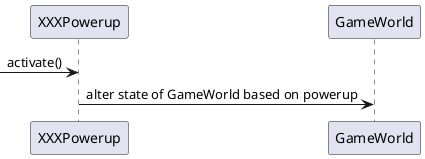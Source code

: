 @startuml
-> XXXPowerup: activate()
XXXPowerup -> GameWorld: alter state of GameWorld based on powerup
@enduml